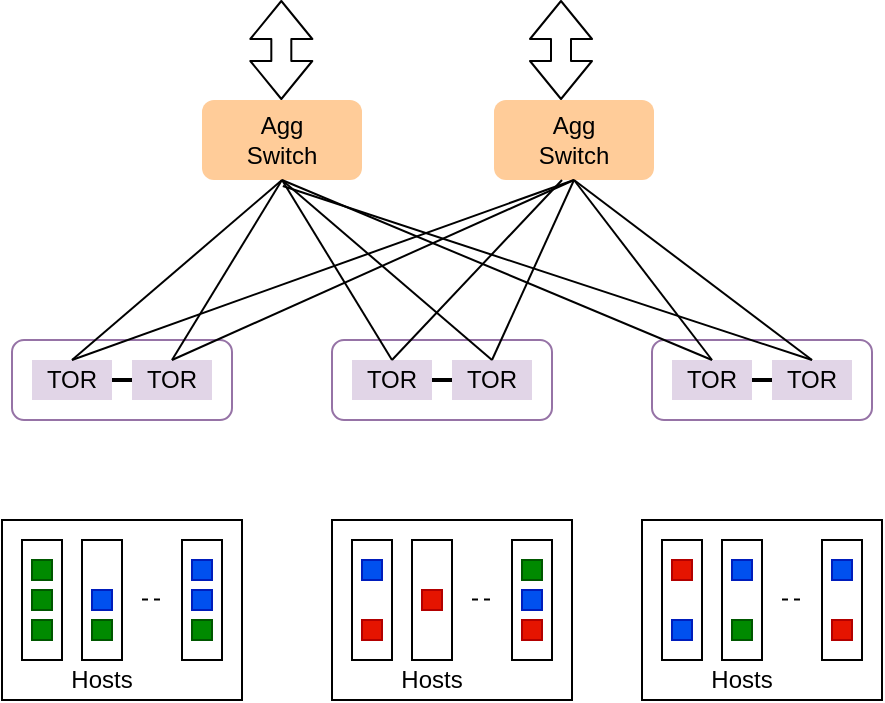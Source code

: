 <mxfile version="12.4.2" type="github" pages="1">
  <diagram id="Zf1moELY5aSaE2jxueNO" name="Page-1">
    <mxGraphModel dx="1370" dy="792" grid="1" gridSize="10" guides="1" tooltips="1" connect="1" arrows="1" fold="1" page="1" pageScale="1" pageWidth="1100" pageHeight="850" math="0" shadow="0">
      <root>
        <mxCell id="0"/>
        <mxCell id="1" parent="0"/>
        <mxCell id="HJ_L1rE2T7s1D5HdSCg_-39" value="" style="rounded=0;whiteSpace=wrap;html=1;fillColor=none;" vertex="1" parent="1">
          <mxGeometry x="650" y="460" width="120" height="90" as="geometry"/>
        </mxCell>
        <mxCell id="HJ_L1rE2T7s1D5HdSCg_-25" value="" style="rounded=0;whiteSpace=wrap;html=1;fillColor=none;" vertex="1" parent="1">
          <mxGeometry x="495" y="460" width="120" height="90" as="geometry"/>
        </mxCell>
        <mxCell id="LaCptTWRg6OUw0mQEfFn-7" value="" style="group" parent="1" vertex="1" connectable="0">
          <mxGeometry x="335" y="370" width="110" height="40" as="geometry"/>
        </mxCell>
        <mxCell id="LaCptTWRg6OUw0mQEfFn-5" value="" style="rounded=1;whiteSpace=wrap;html=1;fillColor=none;strokeColor=#9673a6;" parent="LaCptTWRg6OUw0mQEfFn-7" vertex="1">
          <mxGeometry width="110" height="40" as="geometry"/>
        </mxCell>
        <mxCell id="LaCptTWRg6OUw0mQEfFn-1" value="TOR" style="rounded=0;whiteSpace=wrap;html=1;fillColor=#e1d5e7;strokeColor=none;" parent="LaCptTWRg6OUw0mQEfFn-7" vertex="1">
          <mxGeometry x="10" y="10" width="40" height="20" as="geometry"/>
        </mxCell>
        <mxCell id="LaCptTWRg6OUw0mQEfFn-2" value="TOR" style="rounded=0;whiteSpace=wrap;html=1;fillColor=#e1d5e7;strokeColor=none;" parent="LaCptTWRg6OUw0mQEfFn-7" vertex="1">
          <mxGeometry x="60" y="10" width="40" height="20" as="geometry"/>
        </mxCell>
        <mxCell id="LaCptTWRg6OUw0mQEfFn-3" value="" style="endArrow=none;html=1;strokeWidth=2;entryX=0;entryY=0.5;entryDx=0;entryDy=0;exitX=1;exitY=0.5;exitDx=0;exitDy=0;" parent="LaCptTWRg6OUw0mQEfFn-7" source="LaCptTWRg6OUw0mQEfFn-1" target="LaCptTWRg6OUw0mQEfFn-2" edge="1">
          <mxGeometry width="50" height="50" relative="1" as="geometry">
            <mxPoint x="10" y="100" as="sourcePoint"/>
            <mxPoint x="60" y="50" as="targetPoint"/>
          </mxGeometry>
        </mxCell>
        <mxCell id="LaCptTWRg6OUw0mQEfFn-9" value="" style="group" parent="1" vertex="1" connectable="0">
          <mxGeometry x="495" y="370" width="110" height="40" as="geometry"/>
        </mxCell>
        <mxCell id="LaCptTWRg6OUw0mQEfFn-10" value="" style="rounded=1;whiteSpace=wrap;html=1;fillColor=none;strokeColor=#9673a6;" parent="LaCptTWRg6OUw0mQEfFn-9" vertex="1">
          <mxGeometry width="110" height="40" as="geometry"/>
        </mxCell>
        <mxCell id="LaCptTWRg6OUw0mQEfFn-11" value="TOR" style="rounded=0;whiteSpace=wrap;html=1;fillColor=#e1d5e7;strokeColor=none;" parent="LaCptTWRg6OUw0mQEfFn-9" vertex="1">
          <mxGeometry x="10" y="10" width="40" height="20" as="geometry"/>
        </mxCell>
        <mxCell id="LaCptTWRg6OUw0mQEfFn-12" value="TOR" style="rounded=0;whiteSpace=wrap;html=1;fillColor=#e1d5e7;strokeColor=none;" parent="LaCptTWRg6OUw0mQEfFn-9" vertex="1">
          <mxGeometry x="60" y="10" width="40" height="20" as="geometry"/>
        </mxCell>
        <mxCell id="LaCptTWRg6OUw0mQEfFn-13" value="" style="endArrow=none;html=1;strokeWidth=2;entryX=0;entryY=0.5;entryDx=0;entryDy=0;exitX=1;exitY=0.5;exitDx=0;exitDy=0;" parent="LaCptTWRg6OUw0mQEfFn-9" source="LaCptTWRg6OUw0mQEfFn-11" target="LaCptTWRg6OUw0mQEfFn-12" edge="1">
          <mxGeometry width="50" height="50" relative="1" as="geometry">
            <mxPoint x="10" y="100" as="sourcePoint"/>
            <mxPoint x="60" y="50" as="targetPoint"/>
          </mxGeometry>
        </mxCell>
        <mxCell id="LaCptTWRg6OUw0mQEfFn-14" value="" style="group" parent="1" vertex="1" connectable="0">
          <mxGeometry x="655" y="370" width="110" height="40" as="geometry"/>
        </mxCell>
        <mxCell id="LaCptTWRg6OUw0mQEfFn-15" value="" style="rounded=1;whiteSpace=wrap;html=1;fillColor=none;strokeColor=#9673a6;" parent="LaCptTWRg6OUw0mQEfFn-14" vertex="1">
          <mxGeometry width="110" height="40" as="geometry"/>
        </mxCell>
        <mxCell id="LaCptTWRg6OUw0mQEfFn-16" value="TOR" style="rounded=0;whiteSpace=wrap;html=1;fillColor=#e1d5e7;strokeColor=none;" parent="LaCptTWRg6OUw0mQEfFn-14" vertex="1">
          <mxGeometry x="10" y="10" width="40" height="20" as="geometry"/>
        </mxCell>
        <mxCell id="LaCptTWRg6OUw0mQEfFn-17" value="TOR" style="rounded=0;whiteSpace=wrap;html=1;fillColor=#e1d5e7;strokeColor=none;" parent="LaCptTWRg6OUw0mQEfFn-14" vertex="1">
          <mxGeometry x="60" y="10" width="40" height="20" as="geometry"/>
        </mxCell>
        <mxCell id="LaCptTWRg6OUw0mQEfFn-18" value="" style="endArrow=none;html=1;strokeWidth=2;entryX=0;entryY=0.5;entryDx=0;entryDy=0;exitX=1;exitY=0.5;exitDx=0;exitDy=0;" parent="LaCptTWRg6OUw0mQEfFn-14" source="LaCptTWRg6OUw0mQEfFn-16" target="LaCptTWRg6OUw0mQEfFn-17" edge="1">
          <mxGeometry width="50" height="50" relative="1" as="geometry">
            <mxPoint x="10" y="100" as="sourcePoint"/>
            <mxPoint x="60" y="50" as="targetPoint"/>
          </mxGeometry>
        </mxCell>
        <mxCell id="LaCptTWRg6OUw0mQEfFn-19" value="" style="rounded=0;whiteSpace=wrap;html=1;fillColor=none;" parent="1" vertex="1">
          <mxGeometry x="340" y="470" width="20" height="60" as="geometry"/>
        </mxCell>
        <mxCell id="LaCptTWRg6OUw0mQEfFn-21" value="" style="rounded=0;whiteSpace=wrap;html=1;fillColor=none;" parent="1" vertex="1">
          <mxGeometry x="370" y="470" width="20" height="60" as="geometry"/>
        </mxCell>
        <mxCell id="LaCptTWRg6OUw0mQEfFn-22" value="" style="rounded=0;whiteSpace=wrap;html=1;fillColor=none;" parent="1" vertex="1">
          <mxGeometry x="420" y="470" width="20" height="60" as="geometry"/>
        </mxCell>
        <mxCell id="LaCptTWRg6OUw0mQEfFn-23" value="" style="endArrow=none;dashed=1;html=1;strokeWidth=1;" parent="1" edge="1">
          <mxGeometry width="50" height="50" relative="1" as="geometry">
            <mxPoint x="400" y="499.76" as="sourcePoint"/>
            <mxPoint x="410" y="499.76" as="targetPoint"/>
          </mxGeometry>
        </mxCell>
        <mxCell id="HJ_L1rE2T7s1D5HdSCg_-1" value="" style="whiteSpace=wrap;html=1;aspect=fixed;fillColor=#008a00;strokeColor=#005700;fontColor=#ffffff;" vertex="1" parent="1">
          <mxGeometry x="345" y="510" width="10" height="10" as="geometry"/>
        </mxCell>
        <mxCell id="HJ_L1rE2T7s1D5HdSCg_-2" value="" style="whiteSpace=wrap;html=1;aspect=fixed;fillColor=#008a00;strokeColor=#005700;fontColor=#ffffff;" vertex="1" parent="1">
          <mxGeometry x="425" y="510" width="10" height="10" as="geometry"/>
        </mxCell>
        <mxCell id="HJ_L1rE2T7s1D5HdSCg_-3" value="" style="whiteSpace=wrap;html=1;aspect=fixed;fillColor=#008a00;strokeColor=#005700;fontColor=#ffffff;" vertex="1" parent="1">
          <mxGeometry x="345" y="495" width="10" height="10" as="geometry"/>
        </mxCell>
        <mxCell id="HJ_L1rE2T7s1D5HdSCg_-4" value="" style="whiteSpace=wrap;html=1;aspect=fixed;fillColor=#008a00;strokeColor=#005700;fontColor=#ffffff;" vertex="1" parent="1">
          <mxGeometry x="345" y="480" width="10" height="10" as="geometry"/>
        </mxCell>
        <mxCell id="HJ_L1rE2T7s1D5HdSCg_-5" value="" style="whiteSpace=wrap;html=1;aspect=fixed;fillColor=#0050ef;strokeColor=#001DBC;fontColor=#ffffff;" vertex="1" parent="1">
          <mxGeometry x="375" y="495" width="10" height="10" as="geometry"/>
        </mxCell>
        <mxCell id="HJ_L1rE2T7s1D5HdSCg_-6" value="" style="whiteSpace=wrap;html=1;aspect=fixed;fillColor=#008a00;strokeColor=#005700;fontColor=#ffffff;" vertex="1" parent="1">
          <mxGeometry x="375" y="510" width="10" height="10" as="geometry"/>
        </mxCell>
        <mxCell id="HJ_L1rE2T7s1D5HdSCg_-8" value="" style="whiteSpace=wrap;html=1;aspect=fixed;fillColor=#0050ef;strokeColor=#001DBC;fontColor=#ffffff;" vertex="1" parent="1">
          <mxGeometry x="425" y="495" width="10" height="10" as="geometry"/>
        </mxCell>
        <mxCell id="HJ_L1rE2T7s1D5HdSCg_-9" value="" style="whiteSpace=wrap;html=1;aspect=fixed;fillColor=#0050ef;strokeColor=#001DBC;fontColor=#ffffff;" vertex="1" parent="1">
          <mxGeometry x="425" y="480" width="10" height="10" as="geometry"/>
        </mxCell>
        <mxCell id="HJ_L1rE2T7s1D5HdSCg_-10" value="Hosts" style="text;html=1;strokeColor=none;fillColor=none;align=center;verticalAlign=middle;whiteSpace=wrap;rounded=0;" vertex="1" parent="1">
          <mxGeometry x="360" y="530" width="40" height="20" as="geometry"/>
        </mxCell>
        <mxCell id="HJ_L1rE2T7s1D5HdSCg_-11" value="" style="rounded=0;whiteSpace=wrap;html=1;fillColor=none;" vertex="1" parent="1">
          <mxGeometry x="330" y="460" width="120" height="90" as="geometry"/>
        </mxCell>
        <mxCell id="HJ_L1rE2T7s1D5HdSCg_-12" value="" style="rounded=0;whiteSpace=wrap;html=1;fillColor=none;" vertex="1" parent="1">
          <mxGeometry x="505" y="470" width="20" height="60" as="geometry"/>
        </mxCell>
        <mxCell id="HJ_L1rE2T7s1D5HdSCg_-13" value="" style="rounded=0;whiteSpace=wrap;html=1;fillColor=none;" vertex="1" parent="1">
          <mxGeometry x="535" y="470" width="20" height="60" as="geometry"/>
        </mxCell>
        <mxCell id="HJ_L1rE2T7s1D5HdSCg_-14" value="" style="rounded=0;whiteSpace=wrap;html=1;fillColor=none;" vertex="1" parent="1">
          <mxGeometry x="585" y="470" width="20" height="60" as="geometry"/>
        </mxCell>
        <mxCell id="HJ_L1rE2T7s1D5HdSCg_-15" value="" style="endArrow=none;dashed=1;html=1;strokeWidth=1;" edge="1" parent="1">
          <mxGeometry width="50" height="50" relative="1" as="geometry">
            <mxPoint x="565" y="499.76" as="sourcePoint"/>
            <mxPoint x="575" y="499.76" as="targetPoint"/>
          </mxGeometry>
        </mxCell>
        <mxCell id="HJ_L1rE2T7s1D5HdSCg_-16" value="" style="whiteSpace=wrap;html=1;aspect=fixed;fillColor=#e51400;strokeColor=#B20000;fontColor=#ffffff;" vertex="1" parent="1">
          <mxGeometry x="510" y="510" width="10" height="10" as="geometry"/>
        </mxCell>
        <mxCell id="HJ_L1rE2T7s1D5HdSCg_-17" value="" style="whiteSpace=wrap;html=1;aspect=fixed;fillColor=#e51400;strokeColor=#B20000;fontColor=#ffffff;" vertex="1" parent="1">
          <mxGeometry x="590" y="510" width="10" height="10" as="geometry"/>
        </mxCell>
        <mxCell id="HJ_L1rE2T7s1D5HdSCg_-20" value="" style="whiteSpace=wrap;html=1;aspect=fixed;fillColor=#e51400;strokeColor=#B20000;fontColor=#ffffff;" vertex="1" parent="1">
          <mxGeometry x="540" y="495" width="10" height="10" as="geometry"/>
        </mxCell>
        <mxCell id="HJ_L1rE2T7s1D5HdSCg_-22" value="" style="whiteSpace=wrap;html=1;aspect=fixed;fillColor=#0050ef;strokeColor=#001DBC;fontColor=#ffffff;" vertex="1" parent="1">
          <mxGeometry x="590" y="495" width="10" height="10" as="geometry"/>
        </mxCell>
        <mxCell id="HJ_L1rE2T7s1D5HdSCg_-24" value="Hosts" style="text;html=1;strokeColor=none;fillColor=none;align=center;verticalAlign=middle;whiteSpace=wrap;rounded=0;" vertex="1" parent="1">
          <mxGeometry x="525" y="530" width="40" height="20" as="geometry"/>
        </mxCell>
        <mxCell id="HJ_L1rE2T7s1D5HdSCg_-26" value="" style="rounded=0;whiteSpace=wrap;html=1;fillColor=none;" vertex="1" parent="1">
          <mxGeometry x="660" y="470" width="20" height="60" as="geometry"/>
        </mxCell>
        <mxCell id="HJ_L1rE2T7s1D5HdSCg_-27" value="" style="rounded=0;whiteSpace=wrap;html=1;fillColor=none;" vertex="1" parent="1">
          <mxGeometry x="690" y="470" width="20" height="60" as="geometry"/>
        </mxCell>
        <mxCell id="HJ_L1rE2T7s1D5HdSCg_-28" value="" style="rounded=0;whiteSpace=wrap;html=1;fillColor=none;" vertex="1" parent="1">
          <mxGeometry x="740" y="470" width="20" height="60" as="geometry"/>
        </mxCell>
        <mxCell id="HJ_L1rE2T7s1D5HdSCg_-29" value="" style="endArrow=none;dashed=1;html=1;strokeWidth=1;" edge="1" parent="1">
          <mxGeometry width="50" height="50" relative="1" as="geometry">
            <mxPoint x="720" y="499.76" as="sourcePoint"/>
            <mxPoint x="730" y="499.76" as="targetPoint"/>
          </mxGeometry>
        </mxCell>
        <mxCell id="HJ_L1rE2T7s1D5HdSCg_-30" value="" style="whiteSpace=wrap;html=1;aspect=fixed;fillColor=#0050ef;strokeColor=#001DBC;fontColor=#ffffff;" vertex="1" parent="1">
          <mxGeometry x="665" y="510" width="10" height="10" as="geometry"/>
        </mxCell>
        <mxCell id="HJ_L1rE2T7s1D5HdSCg_-31" value="" style="whiteSpace=wrap;html=1;aspect=fixed;fillColor=#e51400;strokeColor=#B20000;fontColor=#ffffff;" vertex="1" parent="1">
          <mxGeometry x="745" y="510" width="10" height="10" as="geometry"/>
        </mxCell>
        <mxCell id="HJ_L1rE2T7s1D5HdSCg_-33" value="" style="whiteSpace=wrap;html=1;aspect=fixed;fillColor=#e51400;strokeColor=#B20000;fontColor=#ffffff;" vertex="1" parent="1">
          <mxGeometry x="665" y="480" width="10" height="10" as="geometry"/>
        </mxCell>
        <mxCell id="HJ_L1rE2T7s1D5HdSCg_-35" value="" style="whiteSpace=wrap;html=1;aspect=fixed;fillColor=#008a00;strokeColor=#005700;fontColor=#ffffff;" vertex="1" parent="1">
          <mxGeometry x="695" y="510" width="10" height="10" as="geometry"/>
        </mxCell>
        <mxCell id="HJ_L1rE2T7s1D5HdSCg_-37" value="" style="whiteSpace=wrap;html=1;aspect=fixed;fillColor=#0050ef;strokeColor=#001DBC;fontColor=#ffffff;" vertex="1" parent="1">
          <mxGeometry x="745" y="480" width="10" height="10" as="geometry"/>
        </mxCell>
        <mxCell id="HJ_L1rE2T7s1D5HdSCg_-38" value="Hosts" style="text;html=1;strokeColor=none;fillColor=none;align=center;verticalAlign=middle;whiteSpace=wrap;rounded=0;" vertex="1" parent="1">
          <mxGeometry x="680" y="530" width="40" height="20" as="geometry"/>
        </mxCell>
        <mxCell id="HJ_L1rE2T7s1D5HdSCg_-40" value="" style="whiteSpace=wrap;html=1;aspect=fixed;fillColor=#008a00;strokeColor=#005700;fontColor=#ffffff;" vertex="1" parent="1">
          <mxGeometry x="590" y="480" width="10" height="10" as="geometry"/>
        </mxCell>
        <mxCell id="HJ_L1rE2T7s1D5HdSCg_-41" value="" style="whiteSpace=wrap;html=1;aspect=fixed;fillColor=#0050ef;strokeColor=#001DBC;fontColor=#ffffff;" vertex="1" parent="1">
          <mxGeometry x="510" y="480" width="10" height="10" as="geometry"/>
        </mxCell>
        <mxCell id="HJ_L1rE2T7s1D5HdSCg_-42" value="" style="whiteSpace=wrap;html=1;aspect=fixed;fillColor=#0050ef;strokeColor=#001DBC;fontColor=#ffffff;" vertex="1" parent="1">
          <mxGeometry x="695" y="480" width="10" height="10" as="geometry"/>
        </mxCell>
        <mxCell id="HJ_L1rE2T7s1D5HdSCg_-43" value="Agg &lt;br&gt;Switch" style="rounded=1;whiteSpace=wrap;html=1;fillColor=#ffcc99;strokeColor=none;" vertex="1" parent="1">
          <mxGeometry x="430" y="250" width="80" height="40" as="geometry"/>
        </mxCell>
        <mxCell id="HJ_L1rE2T7s1D5HdSCg_-45" value="Agg&lt;br&gt;Switch" style="rounded=1;whiteSpace=wrap;html=1;fillColor=#ffcc99;strokeColor=none;" vertex="1" parent="1">
          <mxGeometry x="576" y="250" width="80" height="40" as="geometry"/>
        </mxCell>
        <mxCell id="HJ_L1rE2T7s1D5HdSCg_-46" value="" style="endArrow=none;html=1;strokeWidth=1;exitX=0.5;exitY=0;exitDx=0;exitDy=0;entryX=0.5;entryY=1;entryDx=0;entryDy=0;" edge="1" parent="1" source="LaCptTWRg6OUw0mQEfFn-16" target="HJ_L1rE2T7s1D5HdSCg_-43">
          <mxGeometry width="50" height="50" relative="1" as="geometry">
            <mxPoint x="230" y="340" as="sourcePoint"/>
            <mxPoint x="280" y="290" as="targetPoint"/>
          </mxGeometry>
        </mxCell>
        <mxCell id="HJ_L1rE2T7s1D5HdSCg_-48" value="" style="endArrow=none;html=1;strokeWidth=1;entryX=0.5;entryY=1;entryDx=0;entryDy=0;exitX=0.5;exitY=0;exitDx=0;exitDy=0;" edge="1" parent="1" source="LaCptTWRg6OUw0mQEfFn-1" target="HJ_L1rE2T7s1D5HdSCg_-43">
          <mxGeometry width="50" height="50" relative="1" as="geometry">
            <mxPoint x="365" y="350" as="sourcePoint"/>
            <mxPoint x="415" y="300" as="targetPoint"/>
          </mxGeometry>
        </mxCell>
        <mxCell id="HJ_L1rE2T7s1D5HdSCg_-49" value="" style="endArrow=none;html=1;strokeWidth=1;exitX=0.5;exitY=0;exitDx=0;exitDy=0;entryX=0.5;entryY=1;entryDx=0;entryDy=0;" edge="1" parent="1" source="LaCptTWRg6OUw0mQEfFn-1" target="HJ_L1rE2T7s1D5HdSCg_-45">
          <mxGeometry width="50" height="50" relative="1" as="geometry">
            <mxPoint x="310" y="350" as="sourcePoint"/>
            <mxPoint x="360" y="300" as="targetPoint"/>
          </mxGeometry>
        </mxCell>
        <mxCell id="HJ_L1rE2T7s1D5HdSCg_-50" value="" style="endArrow=none;html=1;strokeWidth=1;entryX=0.5;entryY=1;entryDx=0;entryDy=0;exitX=0.5;exitY=0;exitDx=0;exitDy=0;" edge="1" parent="1" source="LaCptTWRg6OUw0mQEfFn-2" target="HJ_L1rE2T7s1D5HdSCg_-43">
          <mxGeometry width="50" height="50" relative="1" as="geometry">
            <mxPoint x="270" y="350" as="sourcePoint"/>
            <mxPoint x="320" y="300" as="targetPoint"/>
          </mxGeometry>
        </mxCell>
        <mxCell id="HJ_L1rE2T7s1D5HdSCg_-51" value="" style="endArrow=none;html=1;strokeWidth=1;exitX=0.5;exitY=0;exitDx=0;exitDy=0;entryX=0.5;entryY=1;entryDx=0;entryDy=0;" edge="1" parent="1" source="LaCptTWRg6OUw0mQEfFn-2" target="HJ_L1rE2T7s1D5HdSCg_-45">
          <mxGeometry width="50" height="50" relative="1" as="geometry">
            <mxPoint x="270" y="350" as="sourcePoint"/>
            <mxPoint x="320" y="300" as="targetPoint"/>
          </mxGeometry>
        </mxCell>
        <mxCell id="HJ_L1rE2T7s1D5HdSCg_-52" value="" style="endArrow=none;html=1;strokeWidth=1;exitX=0.5;exitY=0;exitDx=0;exitDy=0;entryX=0.5;entryY=1;entryDx=0;entryDy=0;" edge="1" parent="1" source="LaCptTWRg6OUw0mQEfFn-11" target="HJ_L1rE2T7s1D5HdSCg_-43">
          <mxGeometry width="50" height="50" relative="1" as="geometry">
            <mxPoint x="270" y="340" as="sourcePoint"/>
            <mxPoint x="320" y="290" as="targetPoint"/>
          </mxGeometry>
        </mxCell>
        <mxCell id="HJ_L1rE2T7s1D5HdSCg_-53" value="" style="endArrow=none;html=1;strokeWidth=1;exitX=0.5;exitY=0;exitDx=0;exitDy=0;" edge="1" parent="1" source="LaCptTWRg6OUw0mQEfFn-11">
          <mxGeometry width="50" height="50" relative="1" as="geometry">
            <mxPoint x="260" y="350" as="sourcePoint"/>
            <mxPoint x="610" y="290" as="targetPoint"/>
          </mxGeometry>
        </mxCell>
        <mxCell id="HJ_L1rE2T7s1D5HdSCg_-54" value="" style="endArrow=none;html=1;strokeWidth=1;exitX=0.5;exitY=0;exitDx=0;exitDy=0;entryX=0.5;entryY=1;entryDx=0;entryDy=0;" edge="1" parent="1" source="LaCptTWRg6OUw0mQEfFn-12" target="HJ_L1rE2T7s1D5HdSCg_-43">
          <mxGeometry width="50" height="50" relative="1" as="geometry">
            <mxPoint x="260" y="350" as="sourcePoint"/>
            <mxPoint x="310" y="300" as="targetPoint"/>
          </mxGeometry>
        </mxCell>
        <mxCell id="HJ_L1rE2T7s1D5HdSCg_-55" value="" style="endArrow=none;html=1;strokeWidth=1;exitX=0.5;exitY=0;exitDx=0;exitDy=0;entryX=0.5;entryY=1;entryDx=0;entryDy=0;" edge="1" parent="1" source="LaCptTWRg6OUw0mQEfFn-12" target="HJ_L1rE2T7s1D5HdSCg_-45">
          <mxGeometry width="50" height="50" relative="1" as="geometry">
            <mxPoint x="285" y="350" as="sourcePoint"/>
            <mxPoint x="335" y="300" as="targetPoint"/>
          </mxGeometry>
        </mxCell>
        <mxCell id="HJ_L1rE2T7s1D5HdSCg_-57" value="" style="shape=flexArrow;endArrow=classic;startArrow=classic;html=1;strokeWidth=1;exitX=0.5;exitY=0;exitDx=0;exitDy=0;" edge="1" parent="1">
          <mxGeometry width="50" height="50" relative="1" as="geometry">
            <mxPoint x="609.5" y="250" as="sourcePoint"/>
            <mxPoint x="609.5" y="200" as="targetPoint"/>
          </mxGeometry>
        </mxCell>
        <mxCell id="HJ_L1rE2T7s1D5HdSCg_-58" value="" style="endArrow=none;html=1;strokeWidth=1;exitX=0.5;exitY=0;exitDx=0;exitDy=0;entryX=0.5;entryY=1;entryDx=0;entryDy=0;" edge="1" parent="1" source="LaCptTWRg6OUw0mQEfFn-16" target="HJ_L1rE2T7s1D5HdSCg_-45">
          <mxGeometry width="50" height="50" relative="1" as="geometry">
            <mxPoint x="755" y="370" as="sourcePoint"/>
            <mxPoint x="510" y="280" as="targetPoint"/>
          </mxGeometry>
        </mxCell>
        <mxCell id="HJ_L1rE2T7s1D5HdSCg_-59" value="" style="endArrow=none;html=1;strokeWidth=1;exitX=0.5;exitY=0;exitDx=0;exitDy=0;entryX=0.505;entryY=1.075;entryDx=0;entryDy=0;entryPerimeter=0;" edge="1" parent="1" source="LaCptTWRg6OUw0mQEfFn-17" target="HJ_L1rE2T7s1D5HdSCg_-43">
          <mxGeometry width="50" height="50" relative="1" as="geometry">
            <mxPoint x="735" y="370" as="sourcePoint"/>
            <mxPoint x="660" y="280" as="targetPoint"/>
          </mxGeometry>
        </mxCell>
        <mxCell id="HJ_L1rE2T7s1D5HdSCg_-60" value="" style="endArrow=none;html=1;strokeWidth=1;exitX=0.5;exitY=0;exitDx=0;exitDy=0;entryX=0.5;entryY=1;entryDx=0;entryDy=0;" edge="1" parent="1" source="LaCptTWRg6OUw0mQEfFn-17" target="HJ_L1rE2T7s1D5HdSCg_-45">
          <mxGeometry width="50" height="50" relative="1" as="geometry">
            <mxPoint x="740" y="370" as="sourcePoint"/>
            <mxPoint x="665" y="280" as="targetPoint"/>
          </mxGeometry>
        </mxCell>
        <mxCell id="HJ_L1rE2T7s1D5HdSCg_-61" value="" style="shape=flexArrow;endArrow=classic;startArrow=classic;html=1;strokeWidth=1;exitX=0.5;exitY=0;exitDx=0;exitDy=0;" edge="1" parent="1">
          <mxGeometry width="50" height="50" relative="1" as="geometry">
            <mxPoint x="469.66" y="250" as="sourcePoint"/>
            <mxPoint x="469.66" y="200.0" as="targetPoint"/>
          </mxGeometry>
        </mxCell>
      </root>
    </mxGraphModel>
  </diagram>
</mxfile>
